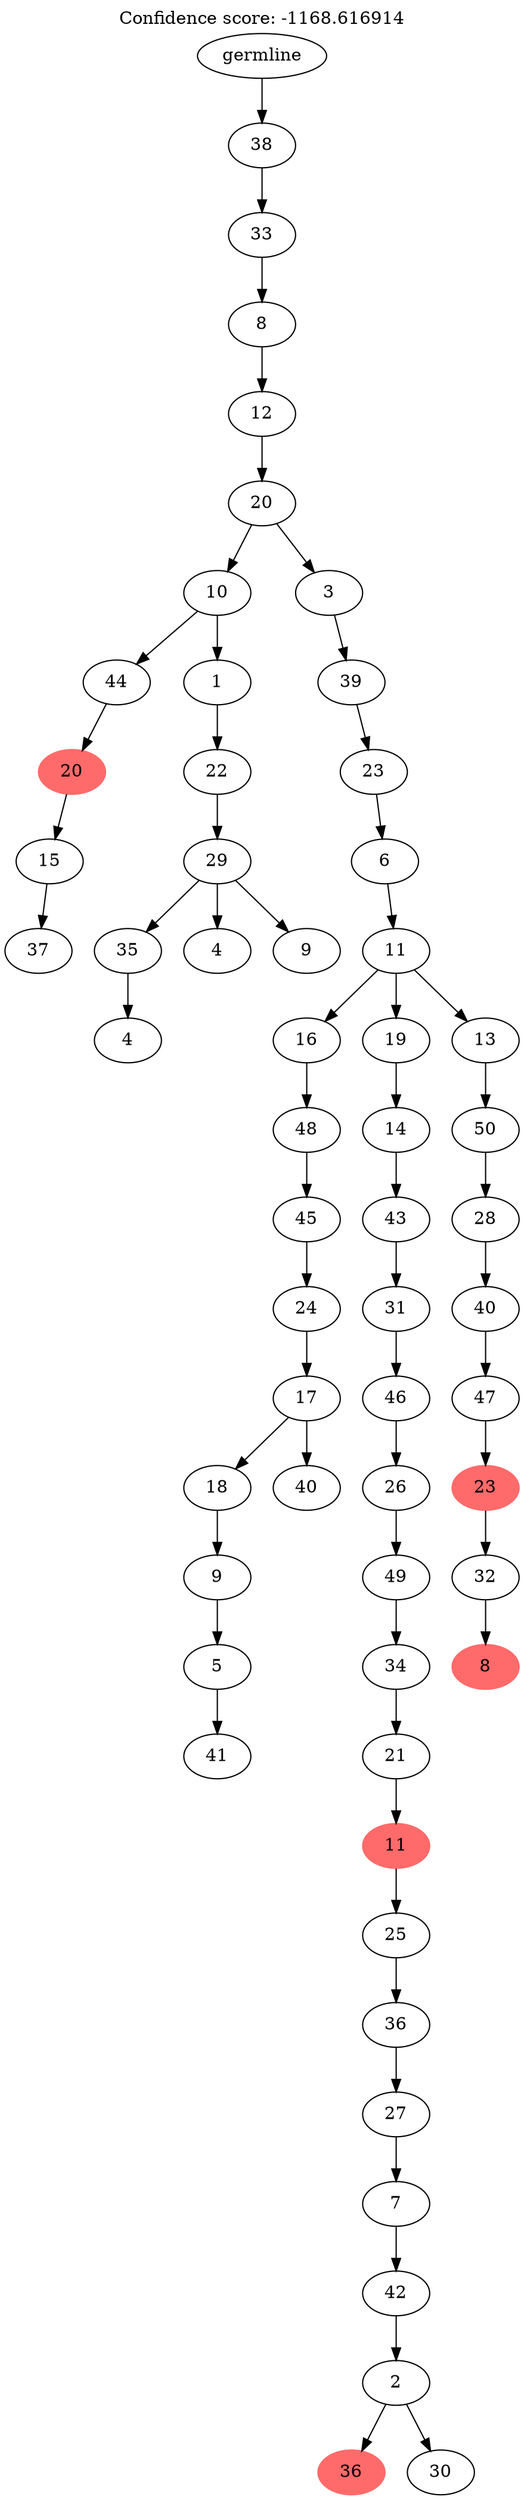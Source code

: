 digraph g {
	"57" -> "58";
	"58" [label="37"];
	"56" -> "57";
	"57" [label="15"];
	"55" -> "56";
	"56" [color=indianred1, style=filled, label="20"];
	"51" -> "52";
	"52" [label="4"];
	"50" -> "51";
	"51" [label="35"];
	"50" -> "53";
	"53" [label="4"];
	"50" -> "54";
	"54" [label="9"];
	"49" -> "50";
	"50" [label="29"];
	"48" -> "49";
	"49" [label="22"];
	"47" -> "48";
	"48" [label="1"];
	"47" -> "55";
	"55" [label="44"];
	"44" -> "45";
	"45" [label="41"];
	"43" -> "44";
	"44" [label="5"];
	"42" -> "43";
	"43" [label="9"];
	"41" -> "42";
	"42" [label="18"];
	"41" -> "46";
	"46" [label="40"];
	"40" -> "41";
	"41" [label="17"];
	"39" -> "40";
	"40" [label="24"];
	"38" -> "39";
	"39" [label="45"];
	"37" -> "38";
	"38" [label="48"];
	"34" -> "35";
	"35" [color=indianred1, style=filled, label="36"];
	"34" -> "36";
	"36" [label="30"];
	"33" -> "34";
	"34" [label="2"];
	"32" -> "33";
	"33" [label="42"];
	"31" -> "32";
	"32" [label="7"];
	"30" -> "31";
	"31" [label="27"];
	"29" -> "30";
	"30" [label="36"];
	"28" -> "29";
	"29" [label="25"];
	"27" -> "28";
	"28" [color=indianred1, style=filled, label="11"];
	"26" -> "27";
	"27" [label="21"];
	"25" -> "26";
	"26" [label="34"];
	"24" -> "25";
	"25" [label="49"];
	"23" -> "24";
	"24" [label="26"];
	"22" -> "23";
	"23" [label="46"];
	"21" -> "22";
	"22" [label="31"];
	"20" -> "21";
	"21" [label="43"];
	"19" -> "20";
	"20" [label="14"];
	"17" -> "18";
	"18" [color=indianred1, style=filled, label="8"];
	"16" -> "17";
	"17" [label="32"];
	"15" -> "16";
	"16" [color=indianred1, style=filled, label="23"];
	"14" -> "15";
	"15" [label="47"];
	"13" -> "14";
	"14" [label="40"];
	"12" -> "13";
	"13" [label="28"];
	"11" -> "12";
	"12" [label="50"];
	"10" -> "11";
	"11" [label="13"];
	"10" -> "19";
	"19" [label="19"];
	"10" -> "37";
	"37" [label="16"];
	"9" -> "10";
	"10" [label="11"];
	"8" -> "9";
	"9" [label="6"];
	"7" -> "8";
	"8" [label="23"];
	"6" -> "7";
	"7" [label="39"];
	"5" -> "6";
	"6" [label="3"];
	"5" -> "47";
	"47" [label="10"];
	"4" -> "5";
	"5" [label="20"];
	"3" -> "4";
	"4" [label="12"];
	"2" -> "3";
	"3" [label="8"];
	"1" -> "2";
	"2" [label="33"];
	"0" -> "1";
	"1" [label="38"];
	"0" [label="germline"];
	labelloc="t";
	label="Confidence score: -1168.616914";
}
